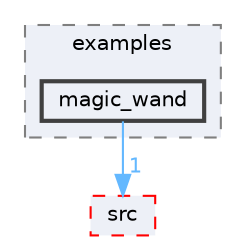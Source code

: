 digraph "Arduino/GetStartedWithMachineLearningOnArduino/tflite-micro-arduino-examples-main/examples/magic_wand"
{
 // LATEX_PDF_SIZE
  bgcolor="transparent";
  edge [fontname=Helvetica,fontsize=10,labelfontname=Helvetica,labelfontsize=10];
  node [fontname=Helvetica,fontsize=10,shape=box,height=0.2,width=0.4];
  compound=true
  subgraph clusterdir_3ab3179c809fcab3620d73df045ad492 {
    graph [ bgcolor="#edf0f7", pencolor="grey50", label="examples", fontname=Helvetica,fontsize=10 style="filled,dashed", URL="dir_3ab3179c809fcab3620d73df045ad492.html",tooltip=""]
  dir_64fc91cd515bbb73feff85ed0fd669a6 [label="magic_wand", fillcolor="#edf0f7", color="grey25", style="filled,bold", URL="dir_64fc91cd515bbb73feff85ed0fd669a6.html",tooltip=""];
  }
  dir_e866ddbbaec9cd84ea4c87a9de153242 [label="src", fillcolor="#edf0f7", color="red", style="filled,dashed", URL="dir_e866ddbbaec9cd84ea4c87a9de153242.html",tooltip=""];
  dir_64fc91cd515bbb73feff85ed0fd669a6->dir_e866ddbbaec9cd84ea4c87a9de153242 [headlabel="1", labeldistance=1.5 headhref="dir_000179_000298.html" href="dir_000179_000298.html" color="steelblue1" fontcolor="steelblue1"];
}
